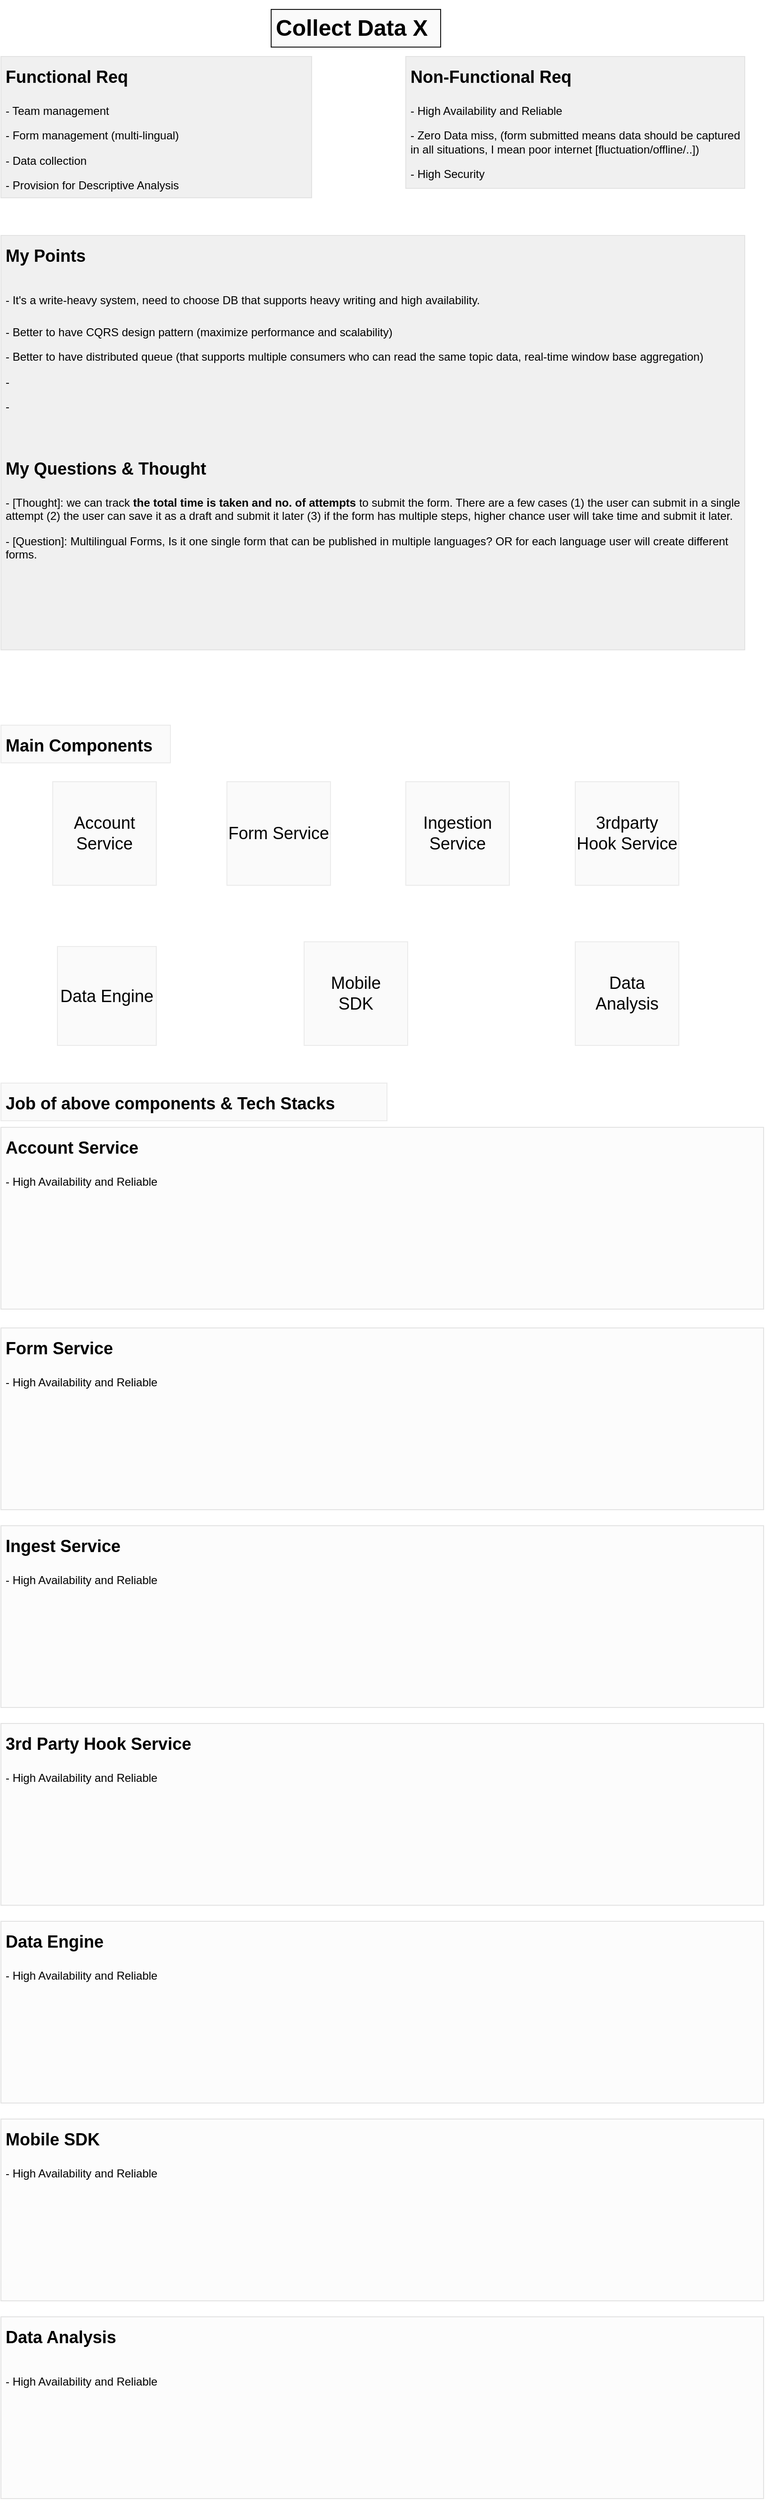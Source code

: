 <mxfile version="20.6.0" type="github">
  <diagram id="TmZ8TIDr6G8HcvbQyJt6" name="Page-1">
    <mxGraphModel dx="1465" dy="705" grid="1" gridSize="10" guides="1" tooltips="1" connect="1" arrows="1" fold="1" page="1" pageScale="1" pageWidth="850" pageHeight="1100" math="0" shadow="0">
      <root>
        <mxCell id="0" />
        <mxCell id="1" parent="0" />
        <mxCell id="wn4Z0gV1rq7Zk3F0k5iD-1" value="&lt;h1&gt;&lt;font style=&quot;font-size: 18px;&quot;&gt;Functional Req&lt;/font&gt;&lt;/h1&gt;&lt;p&gt;- Team management&lt;/p&gt;&lt;p&gt;- Form management (multi-lingual)&lt;/p&gt;&lt;p&gt;- Data collection&lt;/p&gt;&lt;p&gt;- Provision for Descriptive Analysis&lt;/p&gt;" style="text;html=1;strokeColor=#E3E3E3;fillColor=#F0F0F0;spacing=5;spacingTop=-20;whiteSpace=wrap;overflow=hidden;rounded=0;" vertex="1" parent="1">
          <mxGeometry x="20" y="60" width="330" height="150" as="geometry" />
        </mxCell>
        <mxCell id="wn4Z0gV1rq7Zk3F0k5iD-2" value="&lt;h1&gt;&lt;font style=&quot;font-size: 18px;&quot;&gt;Non-Functional Req&lt;/font&gt;&lt;/h1&gt;&lt;p&gt;- High Availability and Reliable&lt;/p&gt;&lt;p&gt;- Zero Data miss, (form submitted means data should be captured in all situations, I mean poor internet [fluctuation/offline/..])&lt;/p&gt;&lt;p&gt;- High Security&amp;nbsp;&lt;/p&gt;&lt;p&gt;&amp;nbsp;&lt;/p&gt;&lt;p&gt;&amp;nbsp;&lt;/p&gt;" style="text;html=1;strokeColor=#E3E3E3;fillColor=#F0F0F0;spacing=5;spacingTop=-20;whiteSpace=wrap;overflow=hidden;rounded=0;" vertex="1" parent="1">
          <mxGeometry x="450" y="60" width="360" height="140" as="geometry" />
        </mxCell>
        <mxCell id="wn4Z0gV1rq7Zk3F0k5iD-3" value="&lt;h1&gt;Collect Data X&lt;/h1&gt;" style="text;html=1;strokeColor=#171717;fillColor=#FAFAFA;spacing=5;spacingTop=-20;whiteSpace=wrap;overflow=hidden;rounded=0;" vertex="1" parent="1">
          <mxGeometry x="307" y="10" width="180" height="40" as="geometry" />
        </mxCell>
        <mxCell id="wn4Z0gV1rq7Zk3F0k5iD-5" value="&lt;h1&gt;&lt;span style=&quot;background-color: initial; font-size: 18px;&quot;&gt;My Points&lt;/span&gt;&lt;/h1&gt;&lt;h1&gt;&lt;span style=&quot;background-color: initial; font-size: 12px; font-weight: normal;&quot;&gt;- It&#39;s a write-heavy system, need to choose DB that supports heavy writing and high availability.&amp;nbsp;&lt;/span&gt;&lt;br&gt;&lt;/h1&gt;&lt;p&gt;- Better to have CQRS design pattern (maximize performance and scalability)&lt;/p&gt;&lt;p&gt;- Better to have distributed queue (that supports multiple consumers who can read the same topic data, real-time window base aggregation)&lt;/p&gt;&lt;p&gt;-&amp;nbsp;&lt;/p&gt;&lt;p&gt;-&amp;nbsp;&lt;/p&gt;&lt;p&gt;&lt;br&gt;&lt;/p&gt;&lt;h1&gt;&lt;span style=&quot;background-color: initial; font-size: 18px;&quot;&gt;My Questions &amp;amp; Thought&lt;/span&gt;&lt;/h1&gt;&lt;div&gt;&lt;p&gt;- [Thought]: we can track &lt;b&gt;the total time is taken and no. of attempts&lt;/b&gt; to submit the form. There are a few cases (1) the user can submit in a single attempt (2) the user can save it as a draft and submit it later (3) if the form has multiple steps, higher chance user will take time and submit it later.&lt;/p&gt;&lt;p&gt;- [Question]: Multilingual Forms, Is it one single form that can be published in multiple languages? OR for each language user will create different forms.&lt;/p&gt;&lt;p&gt;&lt;br&gt;&lt;/p&gt;&lt;p&gt;&amp;nbsp;&lt;/p&gt;&lt;/div&gt;&lt;div&gt;&lt;br&gt;&lt;/div&gt;" style="text;html=1;strokeColor=#E3E3E3;fillColor=#F0F0F0;spacing=5;spacingTop=-20;whiteSpace=wrap;overflow=hidden;rounded=0;" vertex="1" parent="1">
          <mxGeometry x="20" y="250" width="790" height="440" as="geometry" />
        </mxCell>
        <mxCell id="wn4Z0gV1rq7Zk3F0k5iD-6" value="&lt;h1&gt;&lt;font style=&quot;font-size: 18px;&quot;&gt;Main Components&lt;/font&gt;&lt;/h1&gt;" style="text;html=1;strokeColor=#EBEBEB;fillColor=#FAFAFA;spacing=5;spacingTop=-20;whiteSpace=wrap;overflow=hidden;rounded=0;" vertex="1" parent="1">
          <mxGeometry x="20" y="770" width="180" height="40" as="geometry" />
        </mxCell>
        <mxCell id="wn4Z0gV1rq7Zk3F0k5iD-7" value="Ingestion Service" style="whiteSpace=wrap;html=1;aspect=fixed;strokeColor=#EBEBEB;fontSize=18;fillColor=#FAFAFA;" vertex="1" parent="1">
          <mxGeometry x="450" y="830" width="110" height="110" as="geometry" />
        </mxCell>
        <mxCell id="wn4Z0gV1rq7Zk3F0k5iD-8" value="Data Engine" style="whiteSpace=wrap;html=1;aspect=fixed;strokeColor=#EBEBEB;fontSize=18;fillColor=#FAFAFA;" vertex="1" parent="1">
          <mxGeometry x="80" y="1005" width="105" height="105" as="geometry" />
        </mxCell>
        <mxCell id="wn4Z0gV1rq7Zk3F0k5iD-9" value="3rdparty Hook Service" style="whiteSpace=wrap;html=1;aspect=fixed;strokeColor=#EBEBEB;fontSize=18;fillColor=#FAFAFA;" vertex="1" parent="1">
          <mxGeometry x="630" y="830" width="110" height="110" as="geometry" />
        </mxCell>
        <mxCell id="wn4Z0gV1rq7Zk3F0k5iD-11" value="Mobile&lt;br&gt;SDK" style="whiteSpace=wrap;html=1;aspect=fixed;strokeColor=#EBEBEB;fontSize=18;fillColor=#FAFAFA;" vertex="1" parent="1">
          <mxGeometry x="342" y="1000" width="110" height="110" as="geometry" />
        </mxCell>
        <mxCell id="wn4Z0gV1rq7Zk3F0k5iD-12" value="Data Analysis" style="whiteSpace=wrap;html=1;aspect=fixed;strokeColor=#EBEBEB;fontSize=18;fillColor=#FAFAFA;" vertex="1" parent="1">
          <mxGeometry x="630" y="1000" width="110" height="110" as="geometry" />
        </mxCell>
        <mxCell id="wn4Z0gV1rq7Zk3F0k5iD-13" value="Account Service" style="whiteSpace=wrap;html=1;aspect=fixed;strokeColor=#EBEBEB;fontSize=18;fillColor=#FAFAFA;" vertex="1" parent="1">
          <mxGeometry x="75" y="830" width="110" height="110" as="geometry" />
        </mxCell>
        <mxCell id="wn4Z0gV1rq7Zk3F0k5iD-14" value="Form Service" style="whiteSpace=wrap;html=1;aspect=fixed;strokeColor=#EBEBEB;fontSize=18;fillColor=#FAFAFA;" vertex="1" parent="1">
          <mxGeometry x="260" y="830" width="110" height="110" as="geometry" />
        </mxCell>
        <mxCell id="wn4Z0gV1rq7Zk3F0k5iD-15" value="&lt;h1&gt;&lt;font style=&quot;font-size: 18px;&quot;&gt;Job of above components &amp;amp; Tech Stacks&lt;/font&gt;&lt;/h1&gt;" style="text;html=1;strokeColor=#EBEBEB;fillColor=#FAFAFA;spacing=5;spacingTop=-20;whiteSpace=wrap;overflow=hidden;rounded=0;" vertex="1" parent="1">
          <mxGeometry x="20" y="1150" width="410" height="40" as="geometry" />
        </mxCell>
        <mxCell id="wn4Z0gV1rq7Zk3F0k5iD-21" value="&lt;h1&gt;&lt;font style=&quot;font-size: 18px;&quot;&gt;Account Service&lt;/font&gt;&lt;/h1&gt;&lt;p&gt;- High Availability and Reliable&lt;/p&gt;&lt;p&gt;&lt;br&gt;&lt;/p&gt;&lt;p&gt;&amp;nbsp;&lt;/p&gt;&lt;p&gt;&amp;nbsp;&lt;/p&gt;" style="text;html=1;strokeColor=#E3E3E3;fillColor=#FCFCFC;spacing=5;spacingTop=-20;whiteSpace=wrap;overflow=hidden;rounded=0;" vertex="1" parent="1">
          <mxGeometry x="20" y="1197" width="810" height="193" as="geometry" />
        </mxCell>
        <mxCell id="wn4Z0gV1rq7Zk3F0k5iD-22" value="&lt;h1&gt;&lt;font style=&quot;font-size: 18px;&quot;&gt;Form Service&lt;/font&gt;&lt;/h1&gt;&lt;p&gt;- High Availability and Reliable&lt;/p&gt;&lt;p&gt;&lt;br&gt;&lt;/p&gt;&lt;p&gt;&amp;nbsp;&lt;/p&gt;&lt;p&gt;&amp;nbsp;&lt;/p&gt;" style="text;html=1;strokeColor=#E3E3E3;fillColor=#FCFCFC;spacing=5;spacingTop=-20;whiteSpace=wrap;overflow=hidden;rounded=0;" vertex="1" parent="1">
          <mxGeometry x="20" y="1410" width="810" height="193" as="geometry" />
        </mxCell>
        <mxCell id="wn4Z0gV1rq7Zk3F0k5iD-23" value="&lt;h1&gt;&lt;font style=&quot;font-size: 18px;&quot;&gt;Ingest Service&lt;/font&gt;&lt;/h1&gt;&lt;p&gt;- High Availability and Reliable&lt;/p&gt;&lt;p&gt;&lt;br&gt;&lt;/p&gt;&lt;p&gt;&amp;nbsp;&lt;/p&gt;&lt;p&gt;&amp;nbsp;&lt;/p&gt;" style="text;html=1;strokeColor=#E3E3E3;fillColor=#FCFCFC;spacing=5;spacingTop=-20;whiteSpace=wrap;overflow=hidden;rounded=0;" vertex="1" parent="1">
          <mxGeometry x="20" y="1620" width="810" height="193" as="geometry" />
        </mxCell>
        <mxCell id="wn4Z0gV1rq7Zk3F0k5iD-24" value="&lt;h1&gt;&lt;font style=&quot;font-size: 18px;&quot;&gt;3rd Party Hook Service&lt;/font&gt;&lt;/h1&gt;&lt;p&gt;- High Availability and Reliable&lt;/p&gt;&lt;p&gt;&lt;br&gt;&lt;/p&gt;&lt;p&gt;&amp;nbsp;&lt;/p&gt;&lt;p&gt;&amp;nbsp;&lt;/p&gt;" style="text;html=1;strokeColor=#E3E3E3;fillColor=#FCFCFC;spacing=5;spacingTop=-20;whiteSpace=wrap;overflow=hidden;rounded=0;" vertex="1" parent="1">
          <mxGeometry x="20" y="1830" width="810" height="193" as="geometry" />
        </mxCell>
        <mxCell id="wn4Z0gV1rq7Zk3F0k5iD-25" value="&lt;h1&gt;&lt;font style=&quot;font-size: 18px;&quot;&gt;Data Engine&lt;/font&gt;&lt;/h1&gt;&lt;p&gt;- High Availability and Reliable&lt;/p&gt;&lt;p&gt;&lt;br&gt;&lt;/p&gt;&lt;p&gt;&amp;nbsp;&lt;/p&gt;&lt;p&gt;&amp;nbsp;&lt;/p&gt;" style="text;html=1;strokeColor=#E3E3E3;fillColor=#FCFCFC;spacing=5;spacingTop=-20;whiteSpace=wrap;overflow=hidden;rounded=0;" vertex="1" parent="1">
          <mxGeometry x="20" y="2040" width="810" height="193" as="geometry" />
        </mxCell>
        <mxCell id="wn4Z0gV1rq7Zk3F0k5iD-26" value="&lt;h1&gt;&lt;font style=&quot;font-size: 18px;&quot;&gt;Mobile SDK&lt;/font&gt;&lt;/h1&gt;&lt;p&gt;- High Availability and Reliable&lt;/p&gt;&lt;p&gt;&lt;br&gt;&lt;/p&gt;&lt;p&gt;&amp;nbsp;&lt;/p&gt;&lt;p&gt;&amp;nbsp;&lt;/p&gt;" style="text;html=1;strokeColor=#E3E3E3;fillColor=#FCFCFC;spacing=5;spacingTop=-20;whiteSpace=wrap;overflow=hidden;rounded=0;" vertex="1" parent="1">
          <mxGeometry x="20" y="2250" width="810" height="193" as="geometry" />
        </mxCell>
        <mxCell id="wn4Z0gV1rq7Zk3F0k5iD-27" value="&lt;h1&gt;&lt;span style=&quot;background-color: initial; font-size: 18px;&quot;&gt;Data Analysis&lt;/span&gt;&lt;/h1&gt;&lt;h1&gt;&lt;span style=&quot;background-color: initial; font-size: 12px; font-weight: normal;&quot;&gt;- High Availability and Reliable&lt;/span&gt;&lt;br&gt;&lt;/h1&gt;&lt;p&gt;&lt;br&gt;&lt;/p&gt;&lt;p&gt;&amp;nbsp;&lt;/p&gt;&lt;p&gt;&amp;nbsp;&lt;/p&gt;" style="text;html=1;strokeColor=#E3E3E3;fillColor=#FCFCFC;spacing=5;spacingTop=-20;whiteSpace=wrap;overflow=hidden;rounded=0;" vertex="1" parent="1">
          <mxGeometry x="20" y="2460" width="810" height="193" as="geometry" />
        </mxCell>
      </root>
    </mxGraphModel>
  </diagram>
</mxfile>
